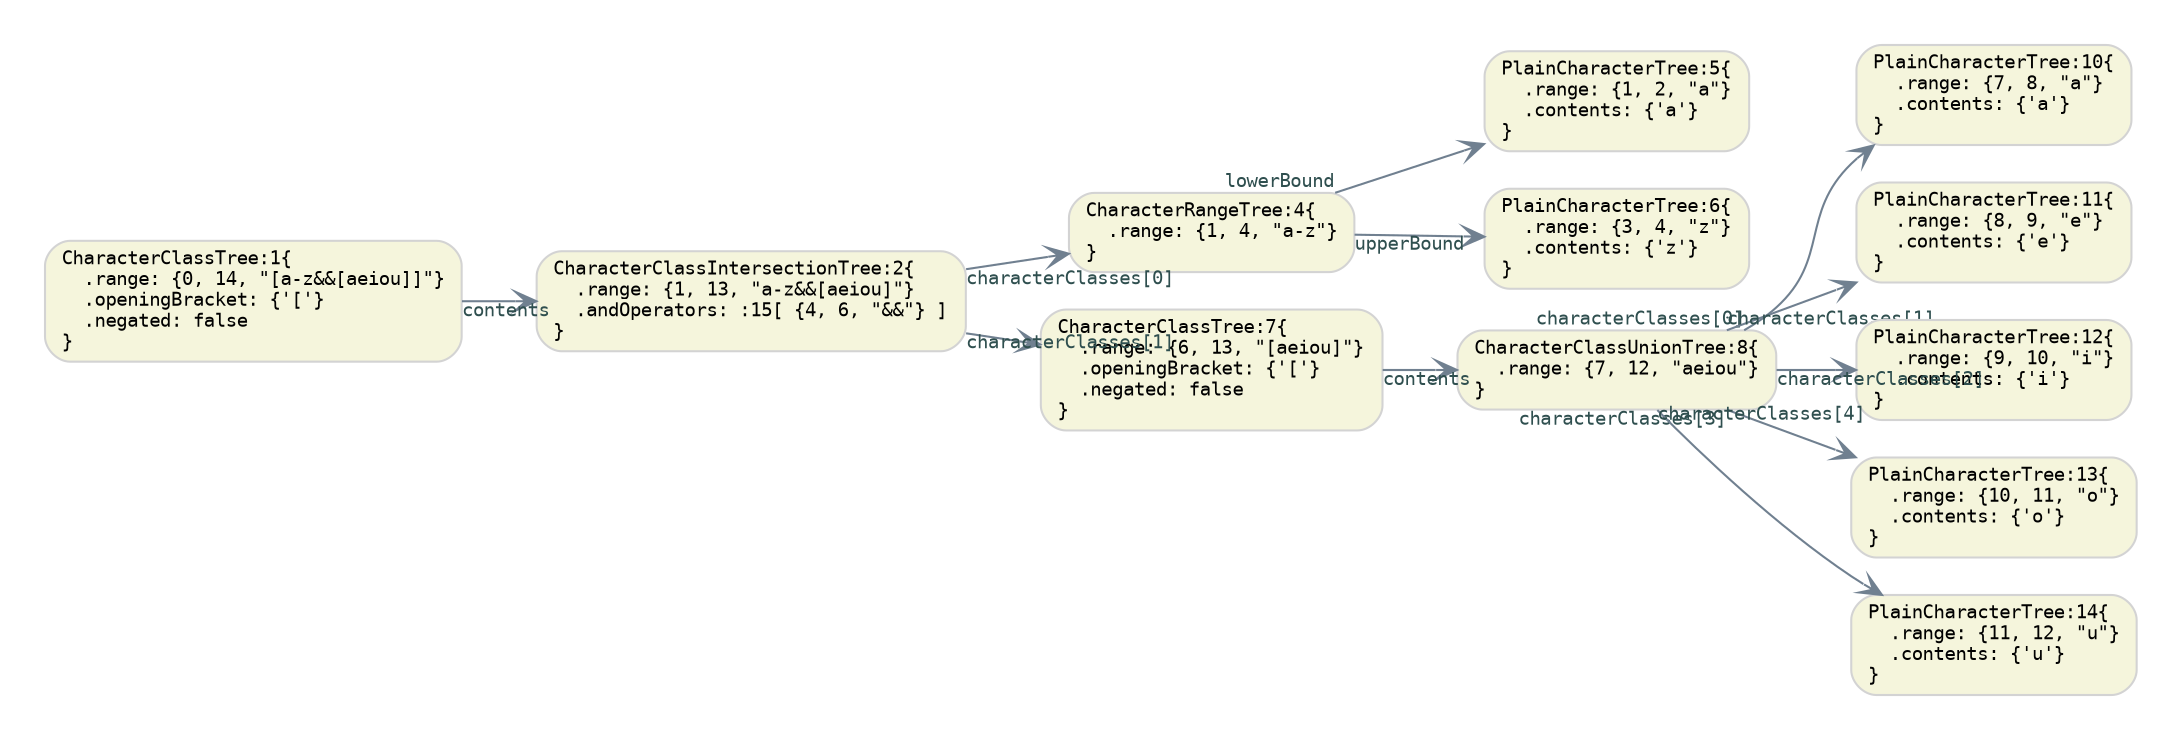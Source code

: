 digraph G {
  rankdir=LR;
  graph [fontname="Monospace", fontsize="11", pad="0.3"]

  // default nodes
  node [fontname="Monospace", fontsize= "9", shape="box", style="rounded,filled", color="LightGray", fillcolor="Beige", fixedsize="false", width="0.75"]
  1[ label="CharacterClassTree:1\{\l  .range: \{0, 14, \"[a-z&&[aeiou]]\"\}\l  .openingBracket: \{'['\}\l  .negated: false\l\}\l" ]
  2[ label="CharacterClassIntersectionTree:2\{\l  .range: \{1, 13, \"a-z&&[aeiou]\"\}\l  .andOperators: :15[ \{4, 6, \"&&\"\} ]\l\}\l" ]
  4[ label="CharacterRangeTree:4\{\l  .range: \{1, 4, \"a-z\"\}\l\}\l" ]
  5[ label="PlainCharacterTree:5\{\l  .range: \{1, 2, \"a\"\}\l  .contents: \{'a'\}\l\}\l" ]
  6[ label="PlainCharacterTree:6\{\l  .range: \{3, 4, \"z\"\}\l  .contents: \{'z'\}\l\}\l" ]
  7[ label="CharacterClassTree:7\{\l  .range: \{6, 13, \"[aeiou]\"\}\l  .openingBracket: \{'['\}\l  .negated: false\l\}\l" ]
  8[ label="CharacterClassUnionTree:8\{\l  .range: \{7, 12, \"aeiou\"\}\l\}\l" ]
  10[ label="PlainCharacterTree:10\{\l  .range: \{7, 8, \"a\"\}\l  .contents: \{'a'\}\l\}\l" ]
  11[ label="PlainCharacterTree:11\{\l  .range: \{8, 9, \"e\"\}\l  .contents: \{'e'\}\l\}\l" ]
  12[ label="PlainCharacterTree:12\{\l  .range: \{9, 10, \"i\"\}\l  .contents: \{'i'\}\l\}\l" ]
  13[ label="PlainCharacterTree:13\{\l  .range: \{10, 11, \"o\"\}\l  .contents: \{'o'\}\l\}\l" ]
  14[ label="PlainCharacterTree:14\{\l  .range: \{11, 12, \"u\"\}\l  .contents: \{'u'\}\l\}\l" ]

  // default edges
  edge [fontname="Monospace", fontsize="9", style="solid", color="SlateGray", fontcolor="DarkSlateGray", arrowhead="vee", arrowtail="none", dir="both"]
  4 -> 5 [ label="",  taillabel="lowerBound" ]
  4 -> 6 [ label="",  taillabel="upperBound" ]
  2 -> 4 [ label="",  taillabel="characterClasses[0]" ]
  8 -> 10 [ label="",  taillabel="characterClasses[0]" ]
  8 -> 11 [ label="",  taillabel="characterClasses[1]" ]
  8 -> 12 [ label="",  taillabel="characterClasses[2]" ]
  8 -> 13 [ label="",  taillabel="characterClasses[3]" ]
  8 -> 14 [ label="",  taillabel="characterClasses[4]" ]
  7 -> 8 [ label="",  taillabel="contents" ]
  2 -> 7 [ label="",  taillabel="characterClasses[1]" ]
  1 -> 2 [ label="",  taillabel="contents" ]
}

